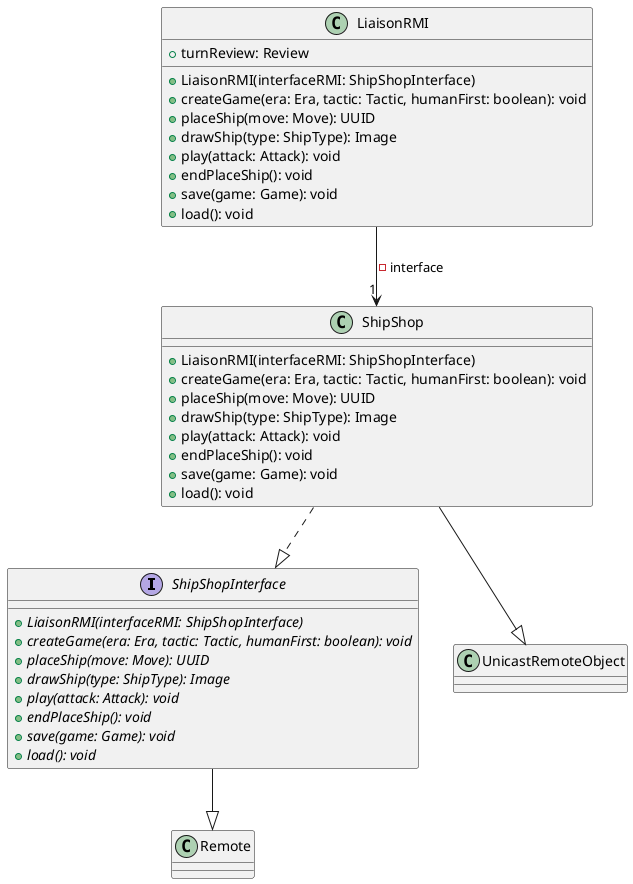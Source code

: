 @startuml

    interface ShipShopInterface{
        + {abstract} LiaisonRMI(interfaceRMI: ShipShopInterface)
        + {abstract} createGame(era: Era, tactic: Tactic, humanFirst: boolean): void
        + {abstract} placeShip(move: Move): UUID
        + {abstract} drawShip(type: ShipType): Image
        + {abstract} play(attack: Attack): void
        + {abstract} endPlaceShip(): void
        + {abstract} save(game: Game): void
        + {abstract} load(): void

    }

    class ShipShop{
        +LiaisonRMI(interfaceRMI: ShipShopInterface)
        +createGame(era: Era, tactic: Tactic, humanFirst: boolean): void
        +placeShip(move: Move): UUID
        +drawShip(type: ShipType): Image
        +play(attack: Attack): void
        +endPlaceShip(): void
        +save(game: Game): void
        +load(): void

    }

    class LiaisonRMI {
        +turnReview: Review

        +LiaisonRMI(interfaceRMI: ShipShopInterface)
        +createGame(era: Era, tactic: Tactic, humanFirst: boolean): void
        +placeShip(move: Move): UUID
        +drawShip(type: ShipType): Image
        +play(attack: Attack): void
        +endPlaceShip(): void
        +save(game: Game): void
        +load(): void

    }


    LiaisonRMI --> "1" ShipShop : - interface

    ShipShop ..|> ShipShopInterface

    ShipShop --|> UnicastRemoteObject
    ShipShopInterface --|> Remote

@enduml